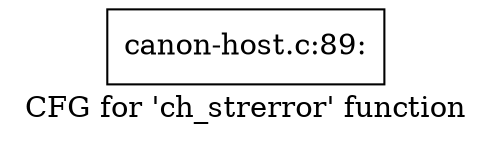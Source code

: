 digraph "CFG for 'ch_strerror' function" {
	label="CFG for 'ch_strerror' function";

	Node0xde0abd0 [shape=record,label="{canon-host.c:89:}"];
}
